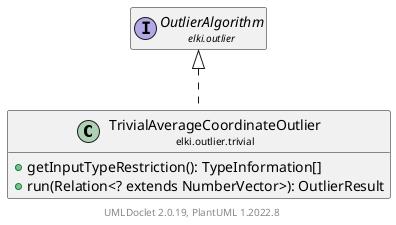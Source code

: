 @startuml
    remove .*\.(Instance|Par|Parameterizer|Factory)$
    set namespaceSeparator none
    hide empty fields
    hide empty methods

    class "<size:14>TrivialAverageCoordinateOutlier\n<size:10>elki.outlier.trivial" as elki.outlier.trivial.TrivialAverageCoordinateOutlier [[TrivialAverageCoordinateOutlier.html]] {
        +getInputTypeRestriction(): TypeInformation[]
        +run(Relation<? extends NumberVector>): OutlierResult
    }

    interface "<size:14>OutlierAlgorithm\n<size:10>elki.outlier" as elki.outlier.OutlierAlgorithm [[../OutlierAlgorithm.html]]

    elki.outlier.OutlierAlgorithm <|.. elki.outlier.trivial.TrivialAverageCoordinateOutlier

    center footer UMLDoclet 2.0.19, PlantUML 1.2022.8
@enduml
